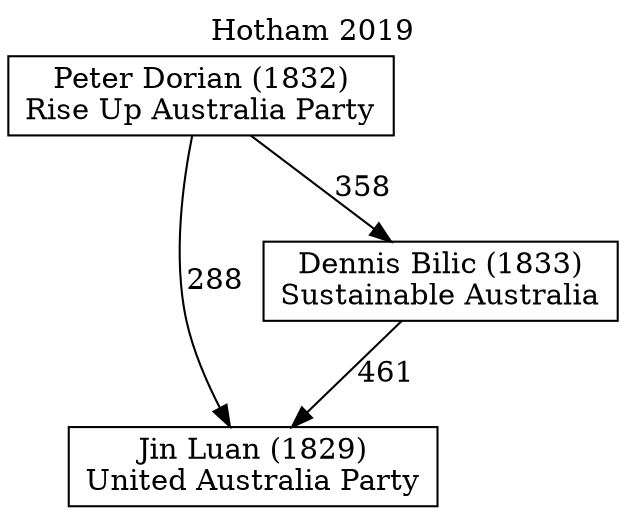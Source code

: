 // House preference flow
digraph "Jin Luan (1829)_Hotham_2019" {
	graph [label="Hotham 2019" labelloc=t mclimit=10]
	node [shape=box]
	"Jin Luan (1829)" [label="Jin Luan (1829)
United Australia Party"]
	"Dennis Bilic (1833)" [label="Dennis Bilic (1833)
Sustainable Australia"]
	"Peter Dorian (1832)" [label="Peter Dorian (1832)
Rise Up Australia Party"]
	"Dennis Bilic (1833)" -> "Jin Luan (1829)" [label=461]
	"Peter Dorian (1832)" -> "Dennis Bilic (1833)" [label=358]
	"Peter Dorian (1832)" -> "Jin Luan (1829)" [label=288]
}
